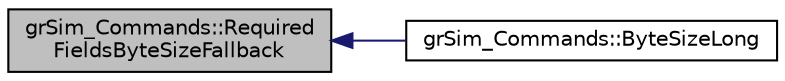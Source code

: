 digraph "grSim_Commands::RequiredFieldsByteSizeFallback"
{
 // INTERACTIVE_SVG=YES
  edge [fontname="Helvetica",fontsize="10",labelfontname="Helvetica",labelfontsize="10"];
  node [fontname="Helvetica",fontsize="10",shape=record];
  rankdir="LR";
  Node1 [label="grSim_Commands::Required\lFieldsByteSizeFallback",height=0.2,width=0.4,color="black", fillcolor="grey75", style="filled", fontcolor="black"];
  Node1 -> Node2 [dir="back",color="midnightblue",fontsize="10",style="solid",fontname="Helvetica"];
  Node2 [label="grSim_Commands::ByteSizeLong",height=0.2,width=0.4,color="black", fillcolor="white", style="filled",URL="$d0/d13/classgr_sim___commands.html#a0a15915c02df278485a6d52bca6cac53"];
}
